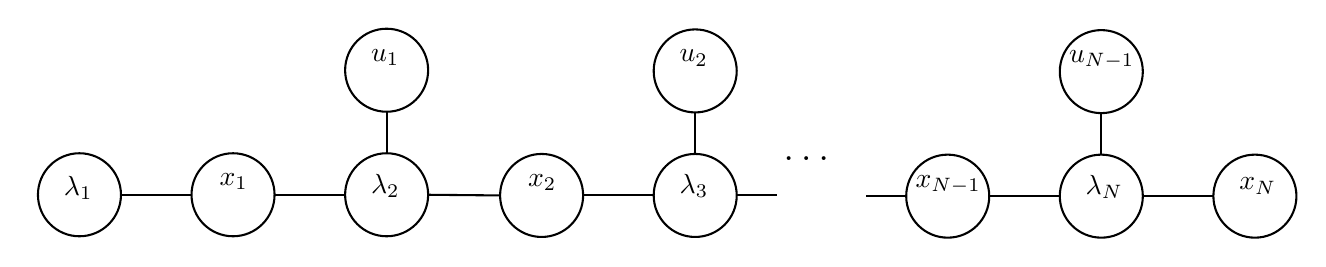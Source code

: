 

\tikzset{every picture/.style={line width=0.75pt}} %set default line width to 0.75pt        

\begin{tikzpicture}[x=0.75pt,y=0.75pt,yscale=-1,xscale=1]
%uncomment if require: \path (0,300); %set diagram left start at 0, and has height of 300

%Shape: Circle [id:dp5659455816977157] 
\draw   (112,144) .. controls (112,132.95) and (120.95,124) .. (132,124) .. controls (143.05,124) and (152,132.95) .. (152,144) .. controls (152,155.05) and (143.05,164) .. (132,164) .. controls (120.95,164) and (112,155.05) .. (112,144) -- cycle ;
%Shape: Circle [id:dp04000060875184652] 
\draw   (186,144) .. controls (186,132.95) and (194.95,124) .. (206,124) .. controls (217.05,124) and (226,132.95) .. (226,144) .. controls (226,155.05) and (217.05,164) .. (206,164) .. controls (194.95,164) and (186,155.05) .. (186,144) -- cycle ;
%Shape: Circle [id:dp13524290786228654] 
\draw   (186,84) .. controls (186,72.95) and (194.95,64) .. (206,64) .. controls (217.05,64) and (226,72.95) .. (226,84) .. controls (226,95.05) and (217.05,104) .. (206,104) .. controls (194.95,104) and (186,95.05) .. (186,84) -- cycle ;
%Straight Lines [id:da7513722013419519] 
\draw    (152,144) -- (186,144) ;
%Straight Lines [id:da589776820218431] 
\draw    (206,104) -- (206,124) ;
%Shape: Circle [id:dp769163216222204] 
\draw   (260.67,144.33) .. controls (260.67,133.29) and (269.62,124.33) .. (280.67,124.33) .. controls (291.71,124.33) and (300.67,133.29) .. (300.67,144.33) .. controls (300.67,155.38) and (291.71,164.33) .. (280.67,164.33) .. controls (269.62,164.33) and (260.67,155.38) .. (260.67,144.33) -- cycle ;
%Shape: Circle [id:dp2154008728241228] 
\draw   (334.67,144.33) .. controls (334.67,133.29) and (343.62,124.33) .. (354.67,124.33) .. controls (365.71,124.33) and (374.67,133.29) .. (374.67,144.33) .. controls (374.67,155.38) and (365.71,164.33) .. (354.67,164.33) .. controls (343.62,164.33) and (334.67,155.38) .. (334.67,144.33) -- cycle ;
%Shape: Circle [id:dp5378224227708908] 
\draw   (334.67,84.33) .. controls (334.67,73.29) and (343.62,64.33) .. (354.67,64.33) .. controls (365.71,64.33) and (374.67,73.29) .. (374.67,84.33) .. controls (374.67,95.38) and (365.71,104.33) .. (354.67,104.33) .. controls (343.62,104.33) and (334.67,95.38) .. (334.67,84.33) -- cycle ;
%Straight Lines [id:da6513341778039698] 
\draw    (300.67,144.33) -- (334.67,144.33) ;
%Straight Lines [id:da5091710897585402] 
\draw    (354.67,104.33) -- (354.67,124.33) ;
%Shape: Circle [id:dp8903484268916206] 
\draw   (456.33,144.67) .. controls (456.33,133.62) and (465.29,124.67) .. (476.33,124.67) .. controls (487.38,124.67) and (496.33,133.62) .. (496.33,144.67) .. controls (496.33,155.71) and (487.38,164.67) .. (476.33,164.67) .. controls (465.29,164.67) and (456.33,155.71) .. (456.33,144.67) -- cycle ;
%Shape: Circle [id:dp4970524595761472] 
\draw   (530.33,144.67) .. controls (530.33,133.62) and (539.29,124.67) .. (550.33,124.67) .. controls (561.38,124.67) and (570.33,133.62) .. (570.33,144.67) .. controls (570.33,155.71) and (561.38,164.67) .. (550.33,164.67) .. controls (539.29,164.67) and (530.33,155.71) .. (530.33,144.67) -- cycle ;
%Shape: Circle [id:dp8468064386889533] 
\draw   (530.33,84.67) .. controls (530.33,73.62) and (539.29,64.67) .. (550.33,64.67) .. controls (561.38,64.67) and (570.33,73.62) .. (570.33,84.67) .. controls (570.33,95.71) and (561.38,104.67) .. (550.33,104.67) .. controls (539.29,104.67) and (530.33,95.71) .. (530.33,84.67) -- cycle ;
%Straight Lines [id:da05392201721244594] 
\draw    (496.33,144.67) -- (530.33,144.67) ;
%Straight Lines [id:da061440212069064915] 
\draw    (550.33,104.67) -- (550.33,124.67) ;
%Straight Lines [id:da3075219252558681] 
\draw    (226,144) -- (260.67,144.33) ;
%Straight Lines [id:da8497349440534139] 
\draw    (394,144.33) -- (374.67,144.33) ;
%Straight Lines [id:da7107487071210599] 
\draw    (456.33,144.67) -- (437,144.67) ;
%Shape: Circle [id:dp15467306178448892] 
\draw   (604.33,144.67) .. controls (604.33,133.62) and (613.29,124.67) .. (624.33,124.67) .. controls (635.38,124.67) and (644.33,133.62) .. (644.33,144.67) .. controls (644.33,155.71) and (635.38,164.67) .. (624.33,164.67) .. controls (613.29,164.67) and (604.33,155.71) .. (604.33,144.67) -- cycle ;
%Straight Lines [id:da7928895629084289] 
\draw    (570.33,144.67) -- (604.33,144.67) ;
%Shape: Circle [id:dp5087963429940403] 
\draw   (38,144) .. controls (38,132.95) and (46.95,124) .. (58,124) .. controls (69.05,124) and (78,132.95) .. (78,144) .. controls (78,155.05) and (69.05,164) .. (58,164) .. controls (46.95,164) and (38,155.05) .. (38,144) -- cycle ;
%Straight Lines [id:da4129762588293071] 
\draw    (78,144) -- (112,144) ;

% Text Node
\draw (124,132.4) node [anchor=north west][inner sep=0.75pt]    {$x_{1}$};
% Text Node
\draw (197,132.4) node [anchor=north west][inner sep=0.75pt]    {$\lambda _{2}$};
% Text Node
\draw (197,72.4) node [anchor=north west][inner sep=0.75pt]    {$u_{1}$};
% Text Node
\draw (272.67,132.73) node [anchor=north west][inner sep=0.75pt]    {$x_{2}$};
% Text Node
\draw (345.67,132.73) node [anchor=north west][inner sep=0.75pt]    {$\lambda _{3}$};
% Text Node
\draw (345.67,72.73) node [anchor=north west][inner sep=0.75pt]    {$u_{2}$};
% Text Node
\draw (459.33,133.07) node [anchor=north west][inner sep=0.75pt]    {$x_{N-1}$};
% Text Node
\draw (541.33,133.07) node [anchor=north west][inner sep=0.75pt]    {$\lambda _{N}$};
% Text Node
\draw (533.33,73.07) node [anchor=north west][inner sep=0.75pt]    {$u_{N-1}$};
% Text Node
\draw (395.67,124.07) node [anchor=north west][inner sep=0.75pt]  [font=\Large]  {$\dotsc $};
% Text Node
\draw (615.33,134.4) node [anchor=north west][inner sep=0.75pt]    {$x_{N}$};
% Text Node
\draw (49,133.4) node [anchor=north west][inner sep=0.75pt]    {$\lambda _{1}$};


\end{tikzpicture}